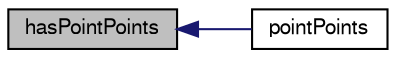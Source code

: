 digraph "hasPointPoints"
{
  bgcolor="transparent";
  edge [fontname="FreeSans",fontsize="10",labelfontname="FreeSans",labelfontsize="10"];
  node [fontname="FreeSans",fontsize="10",shape=record];
  rankdir="LR";
  Node52422 [label="hasPointPoints",height=0.2,width=0.4,color="black", fillcolor="grey75", style="filled", fontcolor="black"];
  Node52422 -> Node52423 [dir="back",color="midnightblue",fontsize="10",style="solid",fontname="FreeSans"];
  Node52423 [label="pointPoints",height=0.2,width=0.4,color="black",URL="$a27530.html#a934d2a22a229b43067995d81d8422bb9",tooltip="pointPoints using edges, pointEdges "];
}
